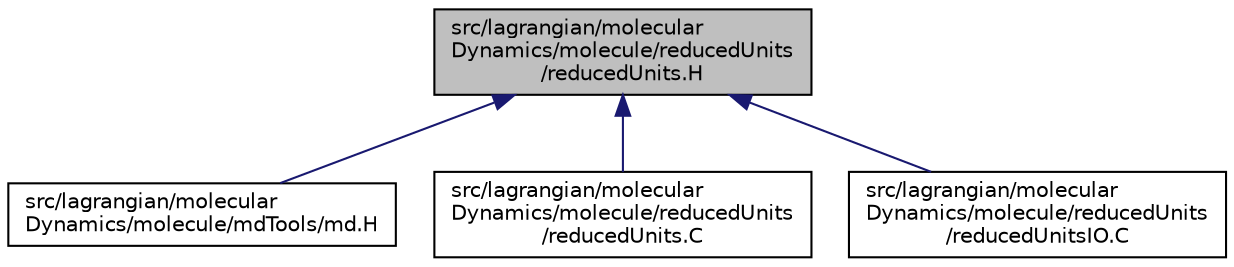 digraph "src/lagrangian/molecularDynamics/molecule/reducedUnits/reducedUnits.H"
{
  bgcolor="transparent";
  edge [fontname="Helvetica",fontsize="10",labelfontname="Helvetica",labelfontsize="10"];
  node [fontname="Helvetica",fontsize="10",shape=record];
  Node1 [label="src/lagrangian/molecular\lDynamics/molecule/reducedUnits\l/reducedUnits.H",height=0.2,width=0.4,color="black", fillcolor="grey75", style="filled" fontcolor="black"];
  Node1 -> Node2 [dir="back",color="midnightblue",fontsize="10",style="solid",fontname="Helvetica"];
  Node2 [label="src/lagrangian/molecular\lDynamics/molecule/mdTools/md.H",height=0.2,width=0.4,color="black",URL="$md_8H.html"];
  Node1 -> Node3 [dir="back",color="midnightblue",fontsize="10",style="solid",fontname="Helvetica"];
  Node3 [label="src/lagrangian/molecular\lDynamics/molecule/reducedUnits\l/reducedUnits.C",height=0.2,width=0.4,color="black",URL="$reducedUnits_8C.html"];
  Node1 -> Node4 [dir="back",color="midnightblue",fontsize="10",style="solid",fontname="Helvetica"];
  Node4 [label="src/lagrangian/molecular\lDynamics/molecule/reducedUnits\l/reducedUnitsIO.C",height=0.2,width=0.4,color="black",URL="$reducedUnitsIO_8C.html"];
}
